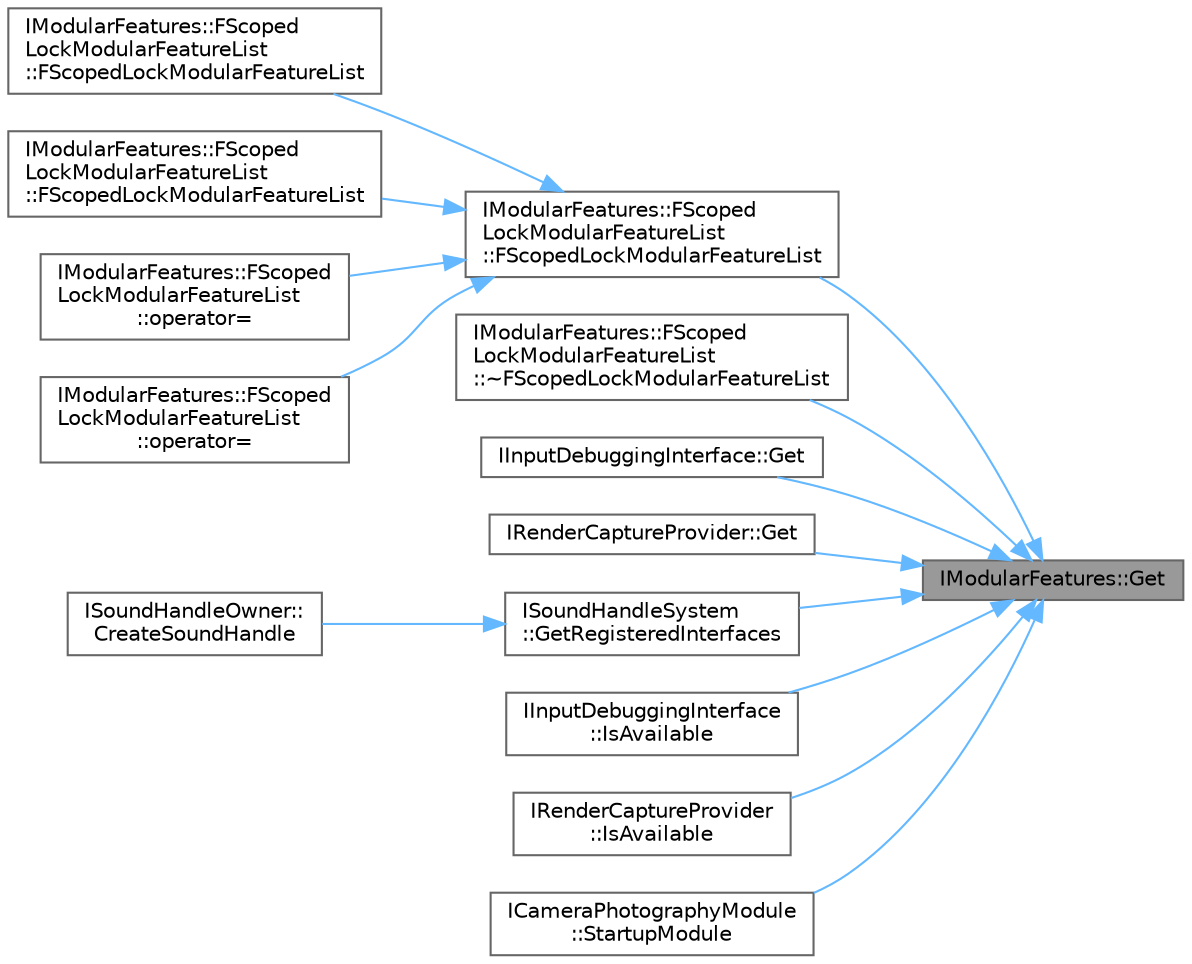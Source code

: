 digraph "IModularFeatures::Get"
{
 // INTERACTIVE_SVG=YES
 // LATEX_PDF_SIZE
  bgcolor="transparent";
  edge [fontname=Helvetica,fontsize=10,labelfontname=Helvetica,labelfontsize=10];
  node [fontname=Helvetica,fontsize=10,shape=box,height=0.2,width=0.4];
  rankdir="RL";
  Node1 [id="Node000001",label="IModularFeatures::Get",height=0.2,width=0.4,color="gray40", fillcolor="grey60", style="filled", fontcolor="black",tooltip="Static: Access singleton instance."];
  Node1 -> Node2 [id="edge1_Node000001_Node000002",dir="back",color="steelblue1",style="solid",tooltip=" "];
  Node2 [id="Node000002",label="IModularFeatures::FScoped\lLockModularFeatureList\l::FScopedLockModularFeatureList",height=0.2,width=0.4,color="grey40", fillcolor="white", style="filled",URL="$dc/d01/structIModularFeatures_1_1FScopedLockModularFeatureList.html#ac6eadec36e28daa26569f07cc5878513",tooltip=" "];
  Node2 -> Node3 [id="edge2_Node000002_Node000003",dir="back",color="steelblue1",style="solid",tooltip=" "];
  Node3 [id="Node000003",label="IModularFeatures::FScoped\lLockModularFeatureList\l::FScopedLockModularFeatureList",height=0.2,width=0.4,color="grey40", fillcolor="white", style="filled",URL="$dc/d01/structIModularFeatures_1_1FScopedLockModularFeatureList.html#a9b2b727b07b7c2c83f6b68eeb906d647",tooltip=" "];
  Node2 -> Node4 [id="edge3_Node000002_Node000004",dir="back",color="steelblue1",style="solid",tooltip=" "];
  Node4 [id="Node000004",label="IModularFeatures::FScoped\lLockModularFeatureList\l::FScopedLockModularFeatureList",height=0.2,width=0.4,color="grey40", fillcolor="white", style="filled",URL="$dc/d01/structIModularFeatures_1_1FScopedLockModularFeatureList.html#ae8f18d7abca527087357bc64f629a568",tooltip=" "];
  Node2 -> Node5 [id="edge4_Node000002_Node000005",dir="back",color="steelblue1",style="solid",tooltip=" "];
  Node5 [id="Node000005",label="IModularFeatures::FScoped\lLockModularFeatureList\l::operator=",height=0.2,width=0.4,color="grey40", fillcolor="white", style="filled",URL="$dc/d01/structIModularFeatures_1_1FScopedLockModularFeatureList.html#abf6e4ab89c248c129b7b04a310141e85",tooltip=" "];
  Node2 -> Node6 [id="edge5_Node000002_Node000006",dir="back",color="steelblue1",style="solid",tooltip=" "];
  Node6 [id="Node000006",label="IModularFeatures::FScoped\lLockModularFeatureList\l::operator=",height=0.2,width=0.4,color="grey40", fillcolor="white", style="filled",URL="$dc/d01/structIModularFeatures_1_1FScopedLockModularFeatureList.html#a10c1b2dc09d1438bf78300d14319585d",tooltip=" "];
  Node1 -> Node7 [id="edge6_Node000001_Node000007",dir="back",color="steelblue1",style="solid",tooltip=" "];
  Node7 [id="Node000007",label="IModularFeatures::FScoped\lLockModularFeatureList\l::~FScopedLockModularFeatureList",height=0.2,width=0.4,color="grey40", fillcolor="white", style="filled",URL="$dc/d01/structIModularFeatures_1_1FScopedLockModularFeatureList.html#a50566c07a02d5c18455fcc2aacd815be",tooltip=" "];
  Node1 -> Node8 [id="edge7_Node000001_Node000008",dir="back",color="steelblue1",style="solid",tooltip=" "];
  Node8 [id="Node000008",label="IInputDebuggingInterface::Get",height=0.2,width=0.4,color="grey40", fillcolor="white", style="filled",URL="$d6/dca/classIInputDebuggingInterface.html#aaa0e920db2bb8ce49c33136be8726bdb",tooltip=" "];
  Node1 -> Node9 [id="edge8_Node000001_Node000009",dir="back",color="steelblue1",style="solid",tooltip=" "];
  Node9 [id="Node000009",label="IRenderCaptureProvider::Get",height=0.2,width=0.4,color="grey40", fillcolor="white", style="filled",URL="$de/d0a/classIRenderCaptureProvider.html#aaf4284c9fd3a28be5aa212e573b2a866",tooltip="Gets the first registered implementation of this feature."];
  Node1 -> Node10 [id="edge9_Node000001_Node000010",dir="back",color="steelblue1",style="solid",tooltip=" "];
  Node10 [id="Node000010",label="ISoundHandleSystem\l::GetRegisteredInterfaces",height=0.2,width=0.4,color="grey40", fillcolor="white", style="filled",URL="$d9/d68/classISoundHandleSystem.html#a872f3f2fd55a32d56a38edb190756120",tooltip=" "];
  Node10 -> Node11 [id="edge10_Node000010_Node000011",dir="back",color="steelblue1",style="solid",tooltip=" "];
  Node11 [id="Node000011",label="ISoundHandleOwner::\lCreateSoundHandle",height=0.2,width=0.4,color="grey40", fillcolor="white", style="filled",URL="$d6/dc8/classISoundHandleOwner.html#a2c8dbb34ce86eb6dcdf11dbeaffc3ad0",tooltip=" "];
  Node1 -> Node12 [id="edge11_Node000001_Node000012",dir="back",color="steelblue1",style="solid",tooltip=" "];
  Node12 [id="Node000012",label="IInputDebuggingInterface\l::IsAvailable",height=0.2,width=0.4,color="grey40", fillcolor="white", style="filled",URL="$d6/dca/classIInputDebuggingInterface.html#a58ec0b4e5ef3133b14e1bf2ecc684d45",tooltip=" "];
  Node1 -> Node13 [id="edge12_Node000001_Node000013",dir="back",color="steelblue1",style="solid",tooltip=" "];
  Node13 [id="Node000013",label="IRenderCaptureProvider\l::IsAvailable",height=0.2,width=0.4,color="grey40", fillcolor="white", style="filled",URL="$de/d0a/classIRenderCaptureProvider.html#a2e82e0659fd43913e9fc1a8a4fa5d5ad",tooltip="Checks to see if the specified feature is available."];
  Node1 -> Node14 [id="edge13_Node000001_Node000014",dir="back",color="steelblue1",style="solid",tooltip=" "];
  Node14 [id="Node000014",label="ICameraPhotographyModule\l::StartupModule",height=0.2,width=0.4,color="grey40", fillcolor="white", style="filled",URL="$da/de1/classICameraPhotographyModule.html#a754c2d781e1ee34c7588ca4f522561ab",tooltip="Called right after the module DLL has been loaded and the module object has been created Load depende..."];
}
